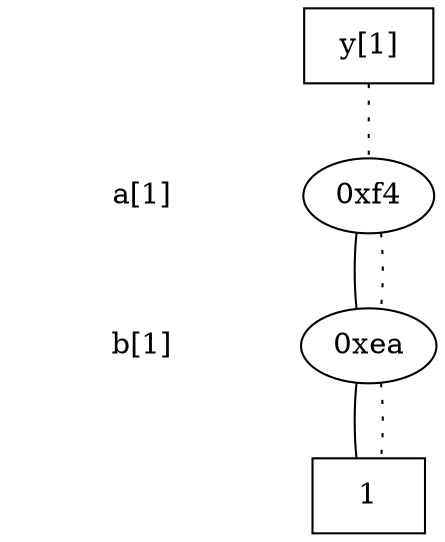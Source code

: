 digraph "DD" {
size = "7.5,10"
center = true;
edge [dir = none];
{ node [shape = plaintext];
  edge [style = invis];
  "CONST NODES" [style = invis];
" a[1] " -> " b[1] " -> "CONST NODES"; 
}
{ rank = same; node [shape = box]; edge [style = invis];
"  y[1]  "; }
{ rank = same; " a[1] ";
"0xf4";
}
{ rank = same; " b[1] ";
"0xea";
}
{ rank = same; "CONST NODES";
{ node [shape = box]; "0xe3";
}
}
"  y[1]  " -> "0xf4" [style = dotted];
"0xf4" -> "0xea";
"0xf4" -> "0xea" [style = dotted];
"0xea" -> "0xe3";
"0xea" -> "0xe3" [style = dotted];
"0xe3" [label = "1"];
}
